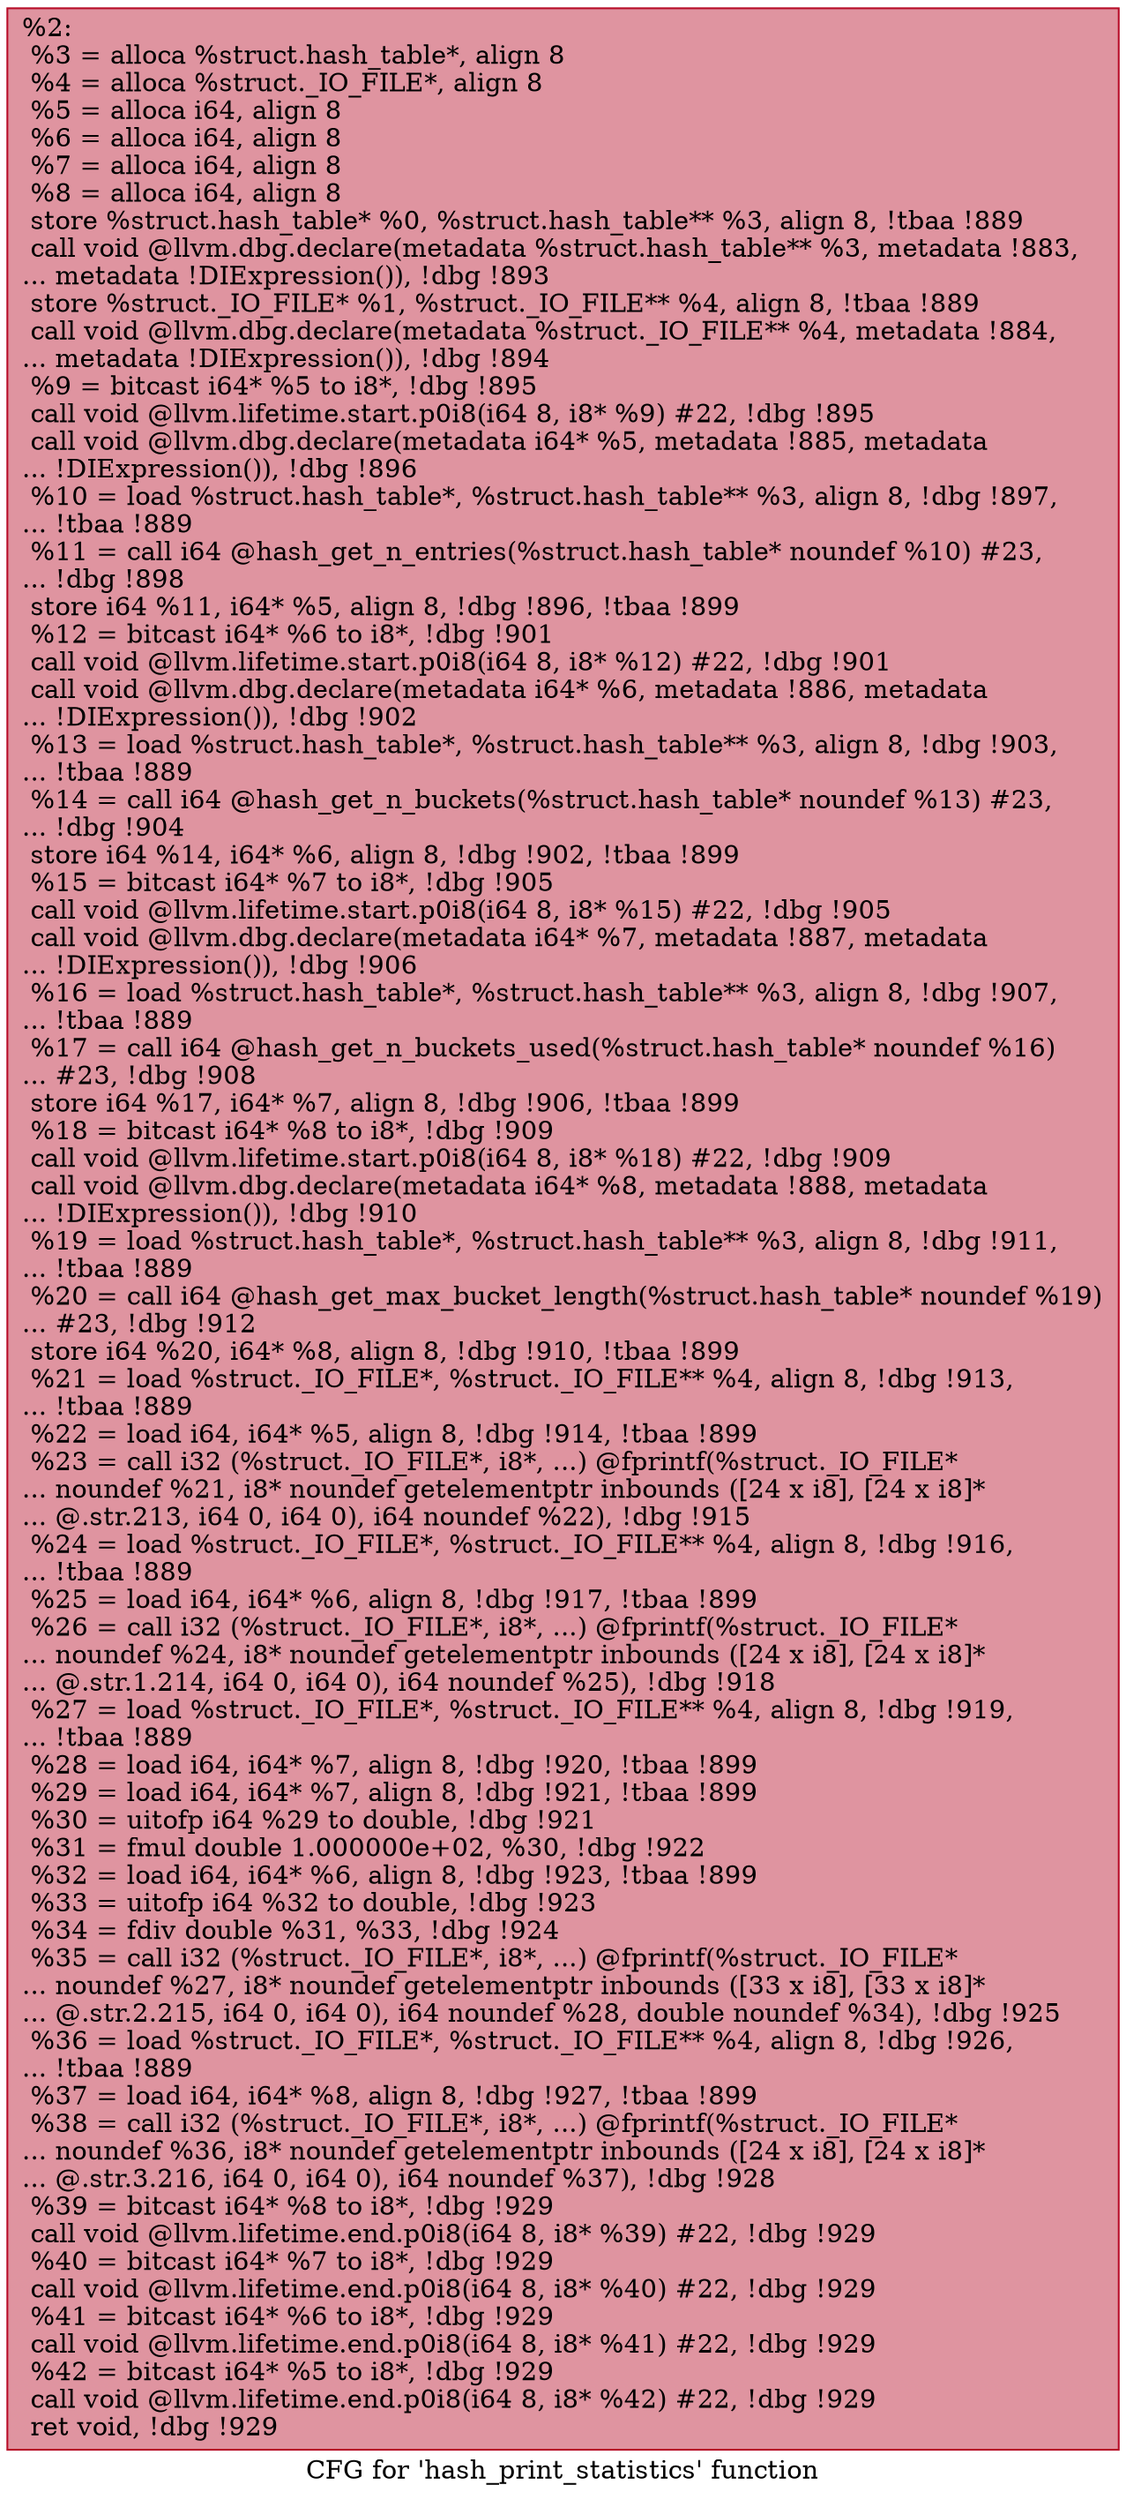 digraph "CFG for 'hash_print_statistics' function" {
	label="CFG for 'hash_print_statistics' function";

	Node0x1a8e300 [shape=record,color="#b70d28ff", style=filled, fillcolor="#b70d2870",label="{%2:\l  %3 = alloca %struct.hash_table*, align 8\l  %4 = alloca %struct._IO_FILE*, align 8\l  %5 = alloca i64, align 8\l  %6 = alloca i64, align 8\l  %7 = alloca i64, align 8\l  %8 = alloca i64, align 8\l  store %struct.hash_table* %0, %struct.hash_table** %3, align 8, !tbaa !889\l  call void @llvm.dbg.declare(metadata %struct.hash_table** %3, metadata !883,\l... metadata !DIExpression()), !dbg !893\l  store %struct._IO_FILE* %1, %struct._IO_FILE** %4, align 8, !tbaa !889\l  call void @llvm.dbg.declare(metadata %struct._IO_FILE** %4, metadata !884,\l... metadata !DIExpression()), !dbg !894\l  %9 = bitcast i64* %5 to i8*, !dbg !895\l  call void @llvm.lifetime.start.p0i8(i64 8, i8* %9) #22, !dbg !895\l  call void @llvm.dbg.declare(metadata i64* %5, metadata !885, metadata\l... !DIExpression()), !dbg !896\l  %10 = load %struct.hash_table*, %struct.hash_table** %3, align 8, !dbg !897,\l... !tbaa !889\l  %11 = call i64 @hash_get_n_entries(%struct.hash_table* noundef %10) #23,\l... !dbg !898\l  store i64 %11, i64* %5, align 8, !dbg !896, !tbaa !899\l  %12 = bitcast i64* %6 to i8*, !dbg !901\l  call void @llvm.lifetime.start.p0i8(i64 8, i8* %12) #22, !dbg !901\l  call void @llvm.dbg.declare(metadata i64* %6, metadata !886, metadata\l... !DIExpression()), !dbg !902\l  %13 = load %struct.hash_table*, %struct.hash_table** %3, align 8, !dbg !903,\l... !tbaa !889\l  %14 = call i64 @hash_get_n_buckets(%struct.hash_table* noundef %13) #23,\l... !dbg !904\l  store i64 %14, i64* %6, align 8, !dbg !902, !tbaa !899\l  %15 = bitcast i64* %7 to i8*, !dbg !905\l  call void @llvm.lifetime.start.p0i8(i64 8, i8* %15) #22, !dbg !905\l  call void @llvm.dbg.declare(metadata i64* %7, metadata !887, metadata\l... !DIExpression()), !dbg !906\l  %16 = load %struct.hash_table*, %struct.hash_table** %3, align 8, !dbg !907,\l... !tbaa !889\l  %17 = call i64 @hash_get_n_buckets_used(%struct.hash_table* noundef %16)\l... #23, !dbg !908\l  store i64 %17, i64* %7, align 8, !dbg !906, !tbaa !899\l  %18 = bitcast i64* %8 to i8*, !dbg !909\l  call void @llvm.lifetime.start.p0i8(i64 8, i8* %18) #22, !dbg !909\l  call void @llvm.dbg.declare(metadata i64* %8, metadata !888, metadata\l... !DIExpression()), !dbg !910\l  %19 = load %struct.hash_table*, %struct.hash_table** %3, align 8, !dbg !911,\l... !tbaa !889\l  %20 = call i64 @hash_get_max_bucket_length(%struct.hash_table* noundef %19)\l... #23, !dbg !912\l  store i64 %20, i64* %8, align 8, !dbg !910, !tbaa !899\l  %21 = load %struct._IO_FILE*, %struct._IO_FILE** %4, align 8, !dbg !913,\l... !tbaa !889\l  %22 = load i64, i64* %5, align 8, !dbg !914, !tbaa !899\l  %23 = call i32 (%struct._IO_FILE*, i8*, ...) @fprintf(%struct._IO_FILE*\l... noundef %21, i8* noundef getelementptr inbounds ([24 x i8], [24 x i8]*\l... @.str.213, i64 0, i64 0), i64 noundef %22), !dbg !915\l  %24 = load %struct._IO_FILE*, %struct._IO_FILE** %4, align 8, !dbg !916,\l... !tbaa !889\l  %25 = load i64, i64* %6, align 8, !dbg !917, !tbaa !899\l  %26 = call i32 (%struct._IO_FILE*, i8*, ...) @fprintf(%struct._IO_FILE*\l... noundef %24, i8* noundef getelementptr inbounds ([24 x i8], [24 x i8]*\l... @.str.1.214, i64 0, i64 0), i64 noundef %25), !dbg !918\l  %27 = load %struct._IO_FILE*, %struct._IO_FILE** %4, align 8, !dbg !919,\l... !tbaa !889\l  %28 = load i64, i64* %7, align 8, !dbg !920, !tbaa !899\l  %29 = load i64, i64* %7, align 8, !dbg !921, !tbaa !899\l  %30 = uitofp i64 %29 to double, !dbg !921\l  %31 = fmul double 1.000000e+02, %30, !dbg !922\l  %32 = load i64, i64* %6, align 8, !dbg !923, !tbaa !899\l  %33 = uitofp i64 %32 to double, !dbg !923\l  %34 = fdiv double %31, %33, !dbg !924\l  %35 = call i32 (%struct._IO_FILE*, i8*, ...) @fprintf(%struct._IO_FILE*\l... noundef %27, i8* noundef getelementptr inbounds ([33 x i8], [33 x i8]*\l... @.str.2.215, i64 0, i64 0), i64 noundef %28, double noundef %34), !dbg !925\l  %36 = load %struct._IO_FILE*, %struct._IO_FILE** %4, align 8, !dbg !926,\l... !tbaa !889\l  %37 = load i64, i64* %8, align 8, !dbg !927, !tbaa !899\l  %38 = call i32 (%struct._IO_FILE*, i8*, ...) @fprintf(%struct._IO_FILE*\l... noundef %36, i8* noundef getelementptr inbounds ([24 x i8], [24 x i8]*\l... @.str.3.216, i64 0, i64 0), i64 noundef %37), !dbg !928\l  %39 = bitcast i64* %8 to i8*, !dbg !929\l  call void @llvm.lifetime.end.p0i8(i64 8, i8* %39) #22, !dbg !929\l  %40 = bitcast i64* %7 to i8*, !dbg !929\l  call void @llvm.lifetime.end.p0i8(i64 8, i8* %40) #22, !dbg !929\l  %41 = bitcast i64* %6 to i8*, !dbg !929\l  call void @llvm.lifetime.end.p0i8(i64 8, i8* %41) #22, !dbg !929\l  %42 = bitcast i64* %5 to i8*, !dbg !929\l  call void @llvm.lifetime.end.p0i8(i64 8, i8* %42) #22, !dbg !929\l  ret void, !dbg !929\l}"];
}
